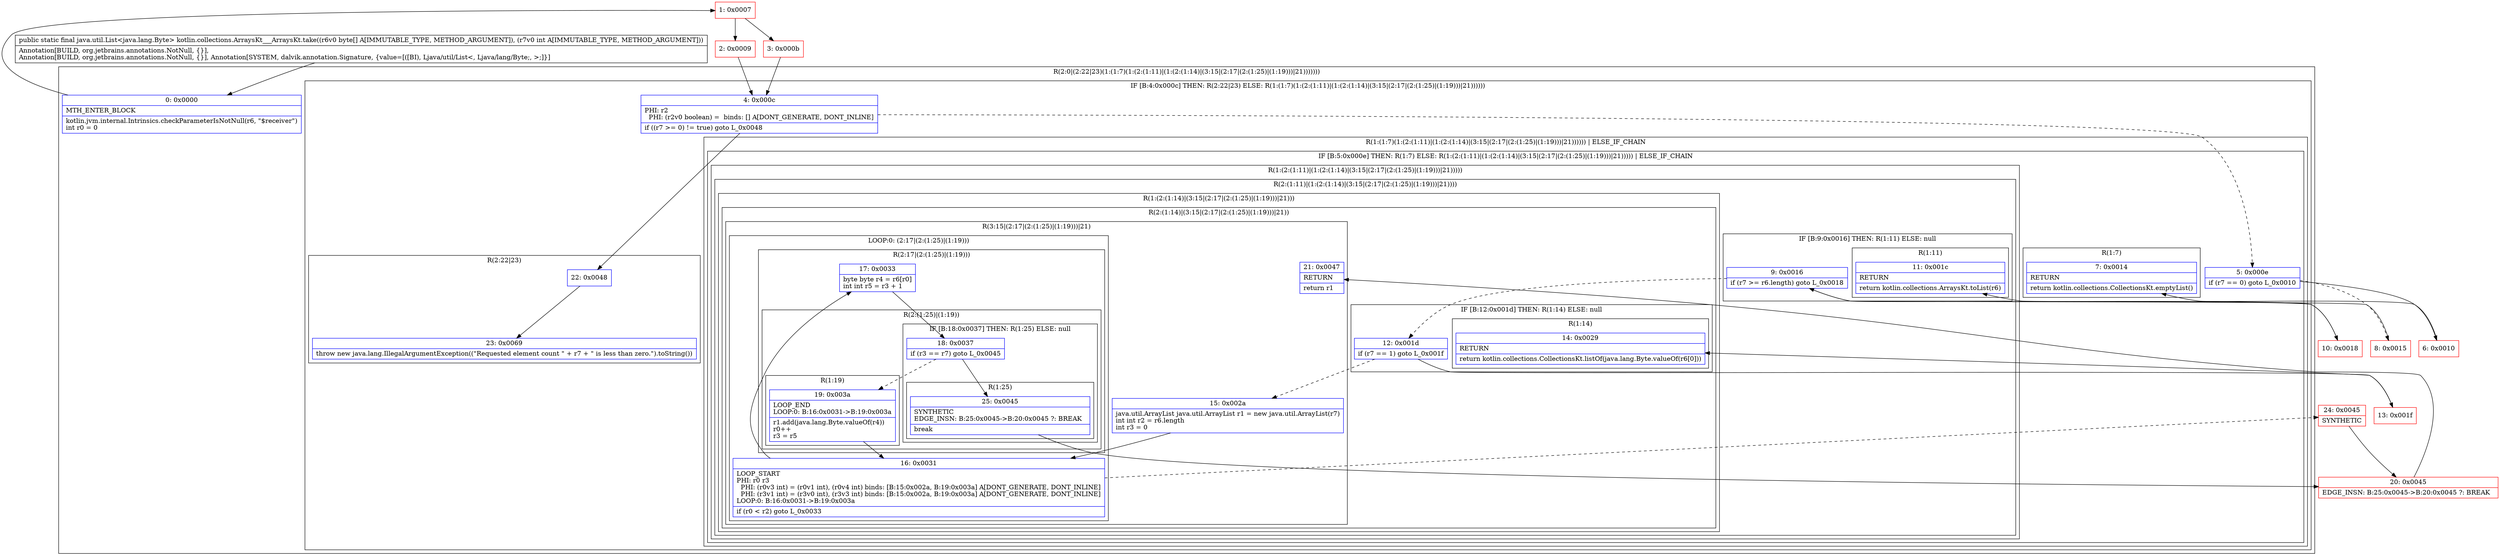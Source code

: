 digraph "CFG forkotlin.collections.ArraysKt___ArraysKt.take([BI)Ljava\/util\/List;" {
subgraph cluster_Region_205220967 {
label = "R(2:0|(2:22|23)(1:(1:7)(1:(2:(1:11)|(1:(2:(1:14)|(3:15|(2:17|(2:(1:25)|(1:19)))|21)))))))";
node [shape=record,color=blue];
Node_0 [shape=record,label="{0\:\ 0x0000|MTH_ENTER_BLOCK\l|kotlin.jvm.internal.Intrinsics.checkParameterIsNotNull(r6, \"$receiver\")\lint r0 = 0\l}"];
subgraph cluster_IfRegion_669630800 {
label = "IF [B:4:0x000c] THEN: R(2:22|23) ELSE: R(1:(1:7)(1:(2:(1:11)|(1:(2:(1:14)|(3:15|(2:17|(2:(1:25)|(1:19)))|21))))))";
node [shape=record,color=blue];
Node_4 [shape=record,label="{4\:\ 0x000c|PHI: r2 \l  PHI: (r2v0 boolean) =  binds: [] A[DONT_GENERATE, DONT_INLINE]\l|if ((r7 \>= 0) != true) goto L_0x0048\l}"];
subgraph cluster_Region_1844384665 {
label = "R(2:22|23)";
node [shape=record,color=blue];
Node_22 [shape=record,label="{22\:\ 0x0048}"];
Node_23 [shape=record,label="{23\:\ 0x0069|throw new java.lang.IllegalArgumentException((\"Requested element count \" + r7 + \" is less than zero.\").toString())\l}"];
}
subgraph cluster_Region_2127185252 {
label = "R(1:(1:7)(1:(2:(1:11)|(1:(2:(1:14)|(3:15|(2:17|(2:(1:25)|(1:19)))|21)))))) | ELSE_IF_CHAIN\l";
node [shape=record,color=blue];
subgraph cluster_IfRegion_358833030 {
label = "IF [B:5:0x000e] THEN: R(1:7) ELSE: R(1:(2:(1:11)|(1:(2:(1:14)|(3:15|(2:17|(2:(1:25)|(1:19)))|21))))) | ELSE_IF_CHAIN\l";
node [shape=record,color=blue];
Node_5 [shape=record,label="{5\:\ 0x000e|if (r7 == 0) goto L_0x0010\l}"];
subgraph cluster_Region_2095708987 {
label = "R(1:7)";
node [shape=record,color=blue];
Node_7 [shape=record,label="{7\:\ 0x0014|RETURN\l|return kotlin.collections.CollectionsKt.emptyList()\l}"];
}
subgraph cluster_Region_1771003108 {
label = "R(1:(2:(1:11)|(1:(2:(1:14)|(3:15|(2:17|(2:(1:25)|(1:19)))|21)))))";
node [shape=record,color=blue];
subgraph cluster_Region_1162008020 {
label = "R(2:(1:11)|(1:(2:(1:14)|(3:15|(2:17|(2:(1:25)|(1:19)))|21))))";
node [shape=record,color=blue];
subgraph cluster_IfRegion_1257376145 {
label = "IF [B:9:0x0016] THEN: R(1:11) ELSE: null";
node [shape=record,color=blue];
Node_9 [shape=record,label="{9\:\ 0x0016|if (r7 \>= r6.length) goto L_0x0018\l}"];
subgraph cluster_Region_2045842391 {
label = "R(1:11)";
node [shape=record,color=blue];
Node_11 [shape=record,label="{11\:\ 0x001c|RETURN\l|return kotlin.collections.ArraysKt.toList(r6)\l}"];
}
}
subgraph cluster_Region_1787431025 {
label = "R(1:(2:(1:14)|(3:15|(2:17|(2:(1:25)|(1:19)))|21)))";
node [shape=record,color=blue];
subgraph cluster_Region_959814785 {
label = "R(2:(1:14)|(3:15|(2:17|(2:(1:25)|(1:19)))|21))";
node [shape=record,color=blue];
subgraph cluster_IfRegion_1666294967 {
label = "IF [B:12:0x001d] THEN: R(1:14) ELSE: null";
node [shape=record,color=blue];
Node_12 [shape=record,label="{12\:\ 0x001d|if (r7 == 1) goto L_0x001f\l}"];
subgraph cluster_Region_315587745 {
label = "R(1:14)";
node [shape=record,color=blue];
Node_14 [shape=record,label="{14\:\ 0x0029|RETURN\l|return kotlin.collections.CollectionsKt.listOf(java.lang.Byte.valueOf(r6[0]))\l}"];
}
}
subgraph cluster_Region_654609857 {
label = "R(3:15|(2:17|(2:(1:25)|(1:19)))|21)";
node [shape=record,color=blue];
Node_15 [shape=record,label="{15\:\ 0x002a|java.util.ArrayList java.util.ArrayList r1 = new java.util.ArrayList(r7)\lint int r2 = r6.length\lint r3 = 0\l}"];
subgraph cluster_LoopRegion_657376307 {
label = "LOOP:0: (2:17|(2:(1:25)|(1:19)))";
node [shape=record,color=blue];
Node_16 [shape=record,label="{16\:\ 0x0031|LOOP_START\lPHI: r0 r3 \l  PHI: (r0v3 int) = (r0v1 int), (r0v4 int) binds: [B:15:0x002a, B:19:0x003a] A[DONT_GENERATE, DONT_INLINE]\l  PHI: (r3v1 int) = (r3v0 int), (r3v3 int) binds: [B:15:0x002a, B:19:0x003a] A[DONT_GENERATE, DONT_INLINE]\lLOOP:0: B:16:0x0031\-\>B:19:0x003a\l|if (r0 \< r2) goto L_0x0033\l}"];
subgraph cluster_Region_1888198627 {
label = "R(2:17|(2:(1:25)|(1:19)))";
node [shape=record,color=blue];
Node_17 [shape=record,label="{17\:\ 0x0033|byte byte r4 = r6[r0]\lint int r5 = r3 + 1\l}"];
subgraph cluster_Region_675034889 {
label = "R(2:(1:25)|(1:19))";
node [shape=record,color=blue];
subgraph cluster_IfRegion_1169676672 {
label = "IF [B:18:0x0037] THEN: R(1:25) ELSE: null";
node [shape=record,color=blue];
Node_18 [shape=record,label="{18\:\ 0x0037|if (r3 == r7) goto L_0x0045\l}"];
subgraph cluster_Region_1031304987 {
label = "R(1:25)";
node [shape=record,color=blue];
Node_25 [shape=record,label="{25\:\ 0x0045|SYNTHETIC\lEDGE_INSN: B:25:0x0045\-\>B:20:0x0045 ?: BREAK  \l|break\l}"];
}
}
subgraph cluster_Region_39584160 {
label = "R(1:19)";
node [shape=record,color=blue];
Node_19 [shape=record,label="{19\:\ 0x003a|LOOP_END\lLOOP:0: B:16:0x0031\-\>B:19:0x003a\l|r1.add(java.lang.Byte.valueOf(r4))\lr0++\lr3 = r5\l}"];
}
}
}
}
Node_21 [shape=record,label="{21\:\ 0x0047|RETURN\l|return r1\l}"];
}
}
}
}
}
}
}
}
}
Node_1 [shape=record,color=red,label="{1\:\ 0x0007}"];
Node_2 [shape=record,color=red,label="{2\:\ 0x0009}"];
Node_3 [shape=record,color=red,label="{3\:\ 0x000b}"];
Node_6 [shape=record,color=red,label="{6\:\ 0x0010}"];
Node_8 [shape=record,color=red,label="{8\:\ 0x0015}"];
Node_10 [shape=record,color=red,label="{10\:\ 0x0018}"];
Node_13 [shape=record,color=red,label="{13\:\ 0x001f}"];
Node_20 [shape=record,color=red,label="{20\:\ 0x0045|EDGE_INSN: B:25:0x0045\-\>B:20:0x0045 ?: BREAK  \l}"];
Node_24 [shape=record,color=red,label="{24\:\ 0x0045|SYNTHETIC\l}"];
MethodNode[shape=record,label="{public static final java.util.List\<java.lang.Byte\> kotlin.collections.ArraysKt___ArraysKt.take((r6v0 byte[] A[IMMUTABLE_TYPE, METHOD_ARGUMENT]), (r7v0 int A[IMMUTABLE_TYPE, METHOD_ARGUMENT]))  | Annotation[BUILD, org.jetbrains.annotations.NotNull, \{\}], \lAnnotation[BUILD, org.jetbrains.annotations.NotNull, \{\}], Annotation[SYSTEM, dalvik.annotation.Signature, \{value=[([BI), Ljava\/util\/List\<, Ljava\/lang\/Byte;, \>;]\}]\l}"];
MethodNode -> Node_0;
Node_0 -> Node_1;
Node_4 -> Node_5[style=dashed];
Node_4 -> Node_22;
Node_22 -> Node_23;
Node_5 -> Node_6;
Node_5 -> Node_8[style=dashed];
Node_9 -> Node_10;
Node_9 -> Node_12[style=dashed];
Node_12 -> Node_13;
Node_12 -> Node_15[style=dashed];
Node_15 -> Node_16;
Node_16 -> Node_17;
Node_16 -> Node_24[style=dashed];
Node_17 -> Node_18;
Node_18 -> Node_19[style=dashed];
Node_18 -> Node_25;
Node_25 -> Node_20;
Node_19 -> Node_16;
Node_1 -> Node_2;
Node_1 -> Node_3;
Node_2 -> Node_4;
Node_3 -> Node_4;
Node_6 -> Node_7;
Node_8 -> Node_9;
Node_10 -> Node_11;
Node_13 -> Node_14;
Node_20 -> Node_21;
Node_24 -> Node_20;
}

